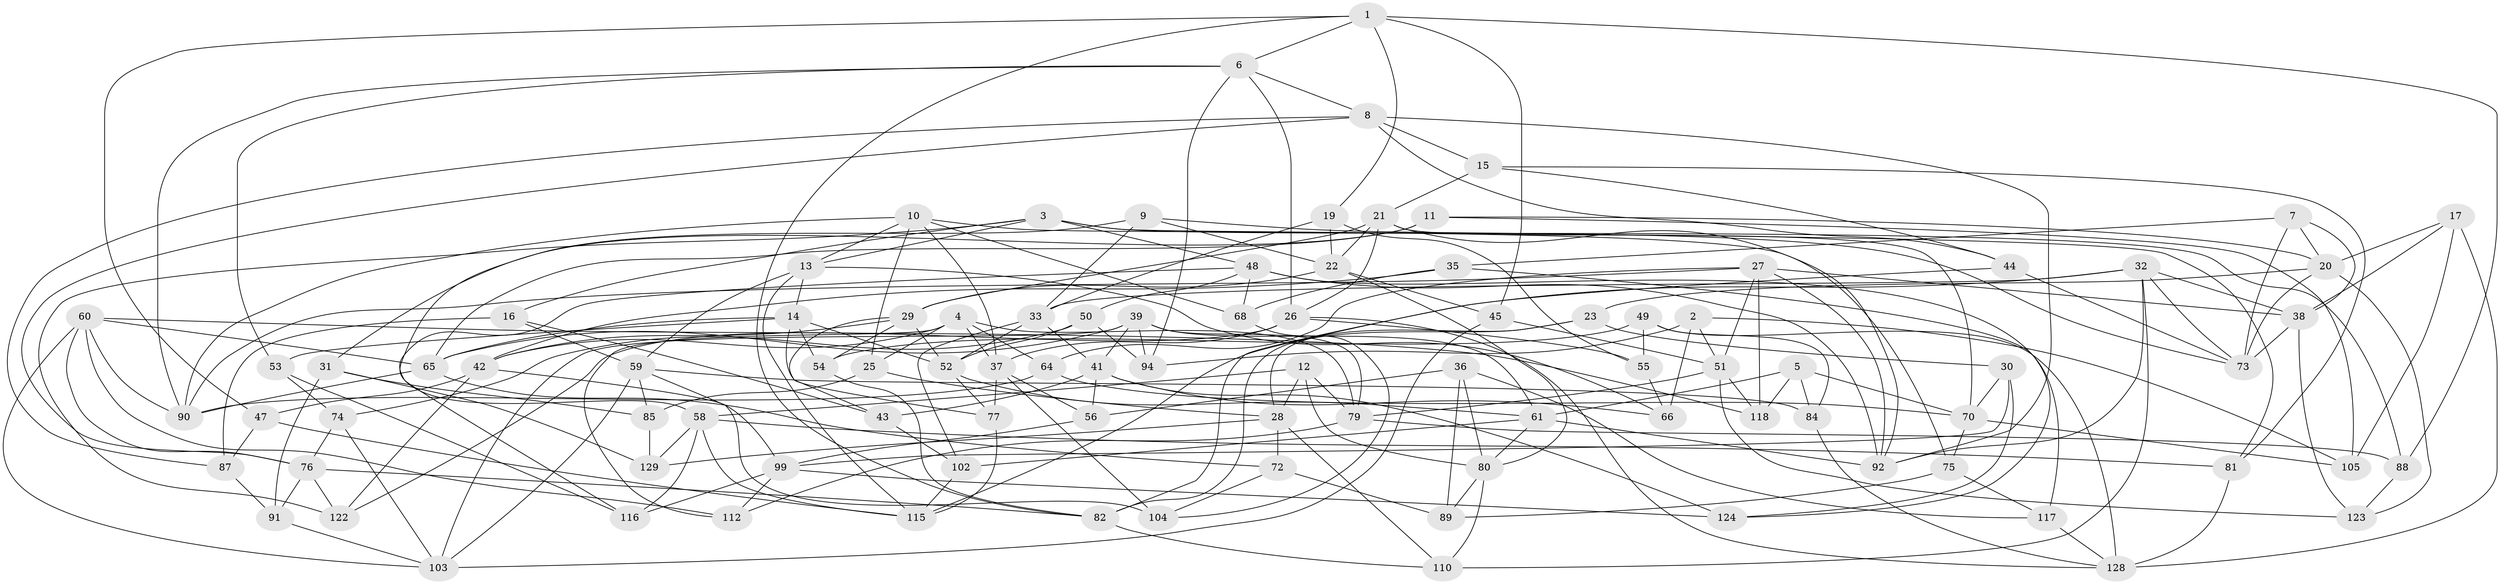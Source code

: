 // Generated by graph-tools (version 1.1) at 2025/24/03/03/25 07:24:23]
// undirected, 95 vertices, 232 edges
graph export_dot {
graph [start="1"]
  node [color=gray90,style=filled];
  1 [super="+62"];
  2;
  3 [super="+119"];
  4 [super="+108"];
  5;
  6 [super="+114"];
  7;
  8 [super="+24"];
  9;
  10 [super="+57"];
  11;
  12;
  13 [super="+18"];
  14 [super="+93"];
  15;
  16;
  17;
  19;
  20 [super="+106"];
  21 [super="+69"];
  22 [super="+40"];
  23;
  25;
  26 [super="+71"];
  27 [super="+34"];
  28 [super="+132"];
  29 [super="+98"];
  30;
  31;
  32 [super="+133"];
  33 [super="+121"];
  35;
  36;
  37 [super="+63"];
  38 [super="+46"];
  39 [super="+97"];
  41 [super="+111"];
  42 [super="+125"];
  43;
  44;
  45;
  47;
  48 [super="+135"];
  49;
  50;
  51 [super="+100"];
  52 [super="+83"];
  53;
  54;
  55;
  56;
  58 [super="+134"];
  59 [super="+131"];
  60 [super="+86"];
  61 [super="+109"];
  64;
  65 [super="+67"];
  66;
  68;
  70 [super="+113"];
  72;
  73 [super="+78"];
  74;
  75;
  76 [super="+96"];
  77;
  79 [super="+95"];
  80 [super="+127"];
  81;
  82 [super="+130"];
  84;
  85;
  87;
  88;
  89;
  90 [super="+107"];
  91;
  92 [super="+126"];
  94;
  99 [super="+101"];
  102;
  103 [super="+120"];
  104;
  105;
  110;
  112;
  115 [super="+137"];
  116;
  117;
  118;
  122;
  123;
  124;
  128 [super="+136"];
  129;
  1 -- 88;
  1 -- 6;
  1 -- 19;
  1 -- 45;
  1 -- 47;
  1 -- 82;
  2 -- 105;
  2 -- 94;
  2 -- 66;
  2 -- 51;
  3 -- 81;
  3 -- 48;
  3 -- 122;
  3 -- 16;
  3 -- 88;
  3 -- 13;
  4 -- 25;
  4 -- 64;
  4 -- 37;
  4 -- 112;
  4 -- 42;
  4 -- 79;
  5 -- 118;
  5 -- 70;
  5 -- 84;
  5 -- 61;
  6 -- 26;
  6 -- 90;
  6 -- 53;
  6 -- 8;
  6 -- 94;
  7 -- 35;
  7 -- 38;
  7 -- 73;
  7 -- 20;
  8 -- 15;
  8 -- 44;
  8 -- 87;
  8 -- 76;
  8 -- 92;
  9 -- 73;
  9 -- 58;
  9 -- 33;
  9 -- 22;
  10 -- 75;
  10 -- 25;
  10 -- 13;
  10 -- 90;
  10 -- 68;
  10 -- 37;
  11 -- 31;
  11 -- 20;
  11 -- 105;
  11 -- 65;
  12 -- 80;
  12 -- 79;
  12 -- 58;
  12 -- 28;
  13 -- 66;
  13 -- 59;
  13 -- 115;
  13 -- 14;
  14 -- 77;
  14 -- 52;
  14 -- 54;
  14 -- 53;
  14 -- 65;
  15 -- 44;
  15 -- 81;
  15 -- 21;
  16 -- 87;
  16 -- 59;
  16 -- 43;
  17 -- 38;
  17 -- 105;
  17 -- 20;
  17 -- 128;
  19 -- 22;
  19 -- 33;
  19 -- 55;
  20 -- 23;
  20 -- 73;
  20 -- 123;
  21 -- 92;
  21 -- 70;
  21 -- 26;
  21 -- 29;
  21 -- 22;
  22 -- 45;
  22 -- 80;
  22 -- 29;
  23 -- 30;
  23 -- 28;
  23 -- 82;
  25 -- 28;
  25 -- 85;
  26 -- 37;
  26 -- 128;
  26 -- 122;
  26 -- 55;
  27 -- 51;
  27 -- 90;
  27 -- 92;
  27 -- 64;
  27 -- 118;
  27 -- 38;
  28 -- 110;
  28 -- 129;
  28 -- 72;
  29 -- 52;
  29 -- 42;
  29 -- 43;
  29 -- 54;
  30 -- 124;
  30 -- 70;
  30 -- 99;
  31 -- 85;
  31 -- 91;
  31 -- 129;
  32 -- 115;
  32 -- 73;
  32 -- 110;
  32 -- 33;
  32 -- 38;
  32 -- 92;
  33 -- 52;
  33 -- 102;
  33 -- 41;
  35 -- 68;
  35 -- 124;
  35 -- 42;
  36 -- 56;
  36 -- 117;
  36 -- 89;
  36 -- 80;
  37 -- 104;
  37 -- 77;
  37 -- 56;
  38 -- 123;
  38 -- 73;
  39 -- 61;
  39 -- 94;
  39 -- 41;
  39 -- 65;
  39 -- 103;
  39 -- 79;
  41 -- 124;
  41 -- 56;
  41 -- 66;
  41 -- 43;
  42 -- 47;
  42 -- 122;
  42 -- 99;
  43 -- 102;
  44 -- 82;
  44 -- 73;
  45 -- 51;
  45 -- 103;
  47 -- 87;
  47 -- 115;
  48 -- 117;
  48 -- 68;
  48 -- 116;
  48 -- 50;
  48 -- 92;
  49 -- 84;
  49 -- 128;
  49 -- 54;
  49 -- 55;
  50 -- 74;
  50 -- 94;
  50 -- 52;
  51 -- 123;
  51 -- 118;
  51 -- 79;
  52 -- 77;
  52 -- 61;
  53 -- 74;
  53 -- 116;
  54 -- 82;
  55 -- 66;
  56 -- 99;
  58 -- 129;
  58 -- 81;
  58 -- 116;
  58 -- 115;
  59 -- 84;
  59 -- 104;
  59 -- 85;
  59 -- 103;
  60 -- 65;
  60 -- 118;
  60 -- 90;
  60 -- 112;
  60 -- 103;
  60 -- 76;
  61 -- 92;
  61 -- 102;
  61 -- 80;
  64 -- 70;
  64 -- 90;
  65 -- 72;
  65 -- 90;
  68 -- 104;
  70 -- 105;
  70 -- 75;
  72 -- 104;
  72 -- 89;
  74 -- 76;
  74 -- 103;
  75 -- 89;
  75 -- 117;
  76 -- 91;
  76 -- 82;
  76 -- 122;
  77 -- 115;
  79 -- 112;
  79 -- 88;
  80 -- 110;
  80 -- 89;
  81 -- 128;
  82 -- 110;
  84 -- 128;
  85 -- 129;
  87 -- 91;
  88 -- 123;
  91 -- 103;
  99 -- 112;
  99 -- 116;
  99 -- 124;
  102 -- 115;
  117 -- 128;
}
